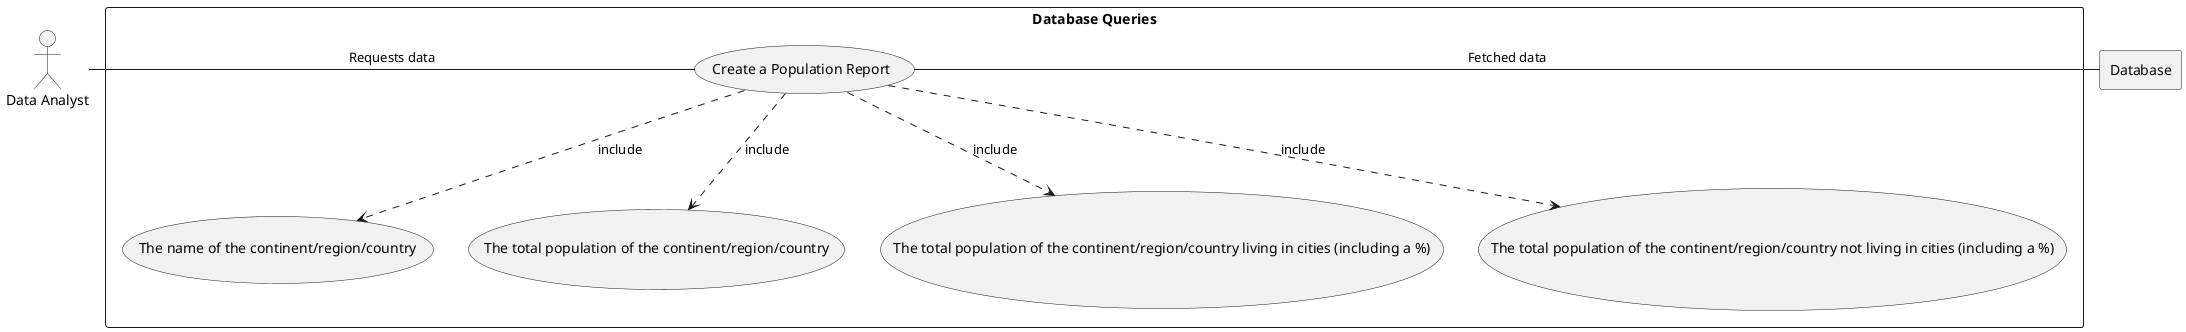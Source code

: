 @startuml

actor DataAnalyst as "Data Analyst"

rectangle Database

rectangle "Database Queries" {
    usecase Usecase1 as "Create a Population Report"

    usecase column1 as "The name of the continent/region/country"

    usecase column2 as "The total population of the continent/region/country"

    usecase column3 as "The total population of the continent/region/country living in cities (including a %)"

    usecase column4 as "The total population of the continent/region/country not living in cities (including a %)"

    DataAnalyst - Usecase1 : "Requests data"
    Usecase1 ..> column1 : include
    Usecase1 ..> column2 : include
    Usecase1 ..> column3 : include
    Usecase1 ..> column4 : include
    Usecase1 - Database : "Fetched data"
}

@enduml